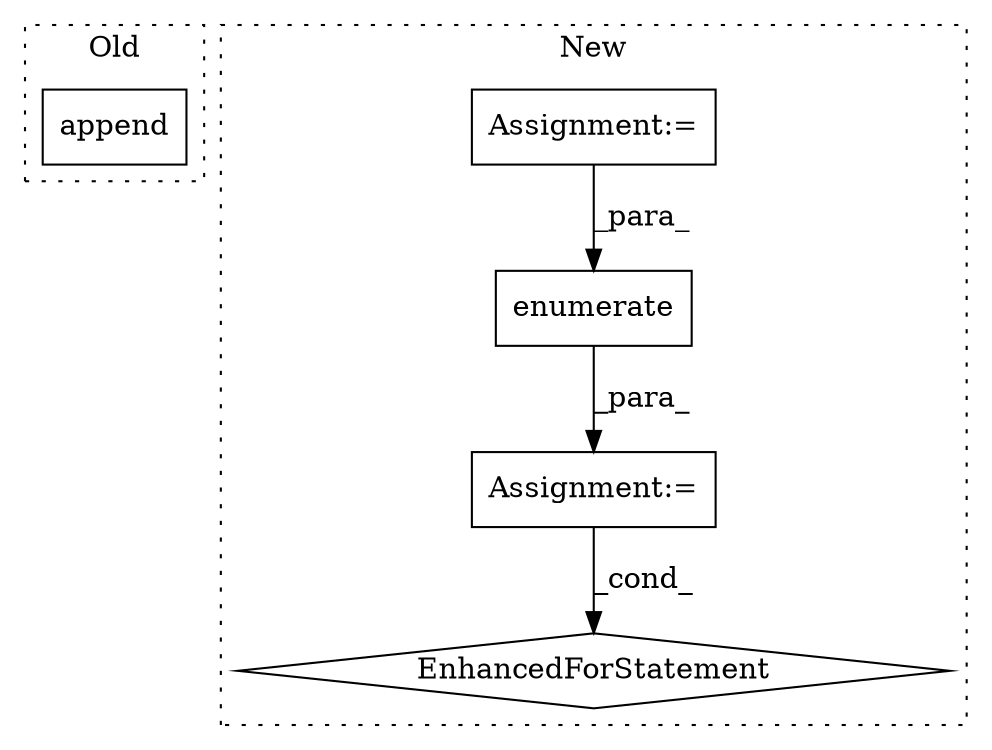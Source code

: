 digraph G {
subgraph cluster0 {
1 [label="append" a="32" s="14914,14922" l="7,1" shape="box"];
label = "Old";
style="dotted";
}
subgraph cluster1 {
2 [label="enumerate" a="32" s="10386,10412" l="10,1" shape="box"];
3 [label="EnhancedForStatement" a="70" s="10306,10413" l="70,2" shape="diamond"];
4 [label="Assignment:=" a="7" s="10306,10413" l="70,2" shape="box"];
5 [label="Assignment:=" a="7" s="9847" l="71" shape="box"];
label = "New";
style="dotted";
}
2 -> 4 [label="_para_"];
4 -> 3 [label="_cond_"];
5 -> 2 [label="_para_"];
}